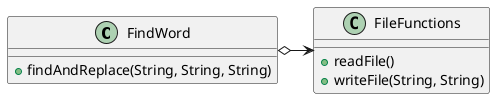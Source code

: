 @startuml
'https://plantuml.com/class-diagram



 FindWord o-> FileFunctions


class FileFunctions {
    + readFile()
    + writeFile(String, String)
}

class FindWord{
    + findAndReplace(String, String, String)
}

@enduml